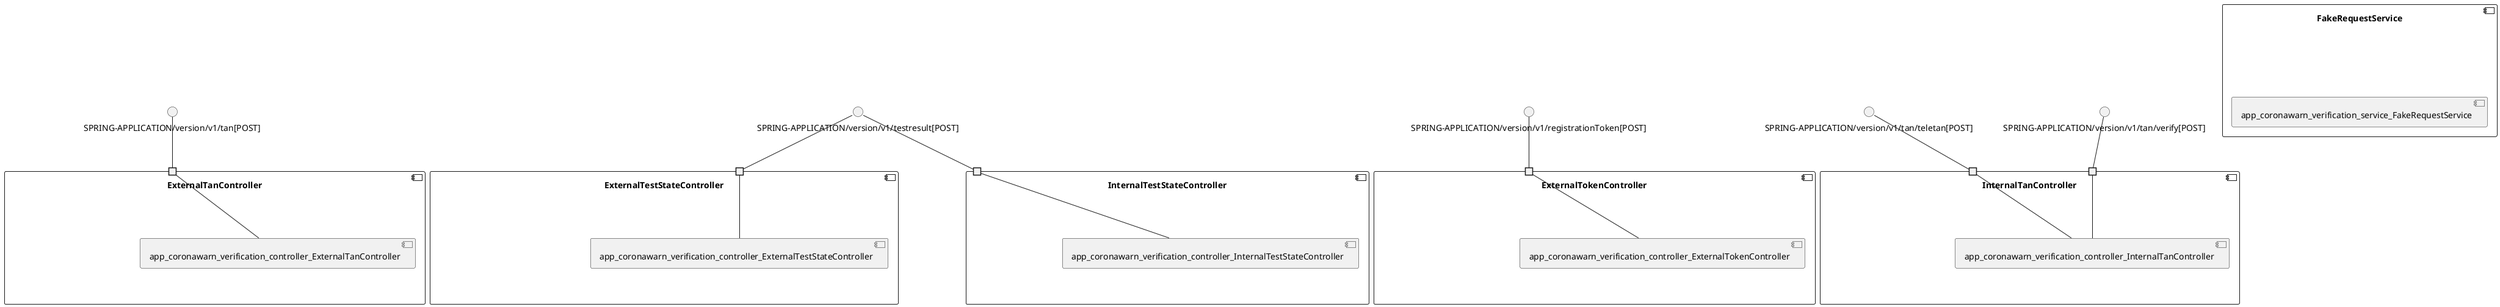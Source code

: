 @startuml
skinparam fixCircleLabelOverlapping true
component "ExternalTanController\n\n\n\n\n\n" {
[app_coronawarn_verification_controller_ExternalTanController]
portin " " as ExternalTanController.requires.SPRING_APPLICATION_version_v1_tan_POST_
"ExternalTanController.requires.SPRING_APPLICATION_version_v1_tan_POST_"--[app_coronawarn_verification_controller_ExternalTanController]
}
interface "SPRING-APPLICATION/version/v1/tan[POST]" as interface.SPRING_APPLICATION_version_v1_tan_POST_
interface.SPRING_APPLICATION_version_v1_tan_POST_--"ExternalTanController.requires.SPRING_APPLICATION_version_v1_tan_POST_"
component "ExternalTestStateController\n\n\n\n\n\n" {
[app_coronawarn_verification_controller_ExternalTestStateController]
portin " " as ExternalTestStateController.requires.SPRING_APPLICATION_version_v1_testresult_POST_
"ExternalTestStateController.requires.SPRING_APPLICATION_version_v1_testresult_POST_"--[app_coronawarn_verification_controller_ExternalTestStateController]
}
interface "SPRING-APPLICATION/version/v1/testresult[POST]" as interface.SPRING_APPLICATION_version_v1_testresult_POST_
interface.SPRING_APPLICATION_version_v1_testresult_POST_--"ExternalTestStateController.requires.SPRING_APPLICATION_version_v1_testresult_POST_"
component "ExternalTokenController\n\n\n\n\n\n" {
[app_coronawarn_verification_controller_ExternalTokenController]
portin " " as ExternalTokenController.requires.SPRING_APPLICATION_version_v1_registrationToken_POST_
"ExternalTokenController.requires.SPRING_APPLICATION_version_v1_registrationToken_POST_"--[app_coronawarn_verification_controller_ExternalTokenController]
}
interface "SPRING-APPLICATION/version/v1/registrationToken[POST]" as interface.SPRING_APPLICATION_version_v1_registrationToken_POST_
interface.SPRING_APPLICATION_version_v1_registrationToken_POST_--"ExternalTokenController.requires.SPRING_APPLICATION_version_v1_registrationToken_POST_"
component "FakeRequestService\n\n\n\n\n\n" {
[app_coronawarn_verification_service_FakeRequestService]
}
component "InternalTanController\n\n\n\n\n\n" {
[app_coronawarn_verification_controller_InternalTanController]
portin " " as InternalTanController.requires.SPRING_APPLICATION_version_v1_tan_verify_POST_
portin " " as InternalTanController.requires.SPRING_APPLICATION_version_v1_tan_teletan_POST_
"InternalTanController.requires.SPRING_APPLICATION_version_v1_tan_teletan_POST_"--[app_coronawarn_verification_controller_InternalTanController]
"InternalTanController.requires.SPRING_APPLICATION_version_v1_tan_verify_POST_"--[app_coronawarn_verification_controller_InternalTanController]
}
interface "SPRING-APPLICATION/version/v1/tan/teletan[POST]" as interface.SPRING_APPLICATION_version_v1_tan_teletan_POST_
interface.SPRING_APPLICATION_version_v1_tan_teletan_POST_--"InternalTanController.requires.SPRING_APPLICATION_version_v1_tan_teletan_POST_"
interface "SPRING-APPLICATION/version/v1/tan/verify[POST]" as interface.SPRING_APPLICATION_version_v1_tan_verify_POST_
interface.SPRING_APPLICATION_version_v1_tan_verify_POST_--"InternalTanController.requires.SPRING_APPLICATION_version_v1_tan_verify_POST_"
component "InternalTestStateController\n\n\n\n\n\n" {
[app_coronawarn_verification_controller_InternalTestStateController]
portin " " as InternalTestStateController.requires.SPRING_APPLICATION_version_v1_testresult_POST_
"InternalTestStateController.requires.SPRING_APPLICATION_version_v1_testresult_POST_"--[app_coronawarn_verification_controller_InternalTestStateController]
}
interface "SPRING-APPLICATION/version/v1/testresult[POST]" as interface.SPRING_APPLICATION_version_v1_testresult_POST_
interface.SPRING_APPLICATION_version_v1_testresult_POST_--"InternalTestStateController.requires.SPRING_APPLICATION_version_v1_testresult_POST_"

@enduml
